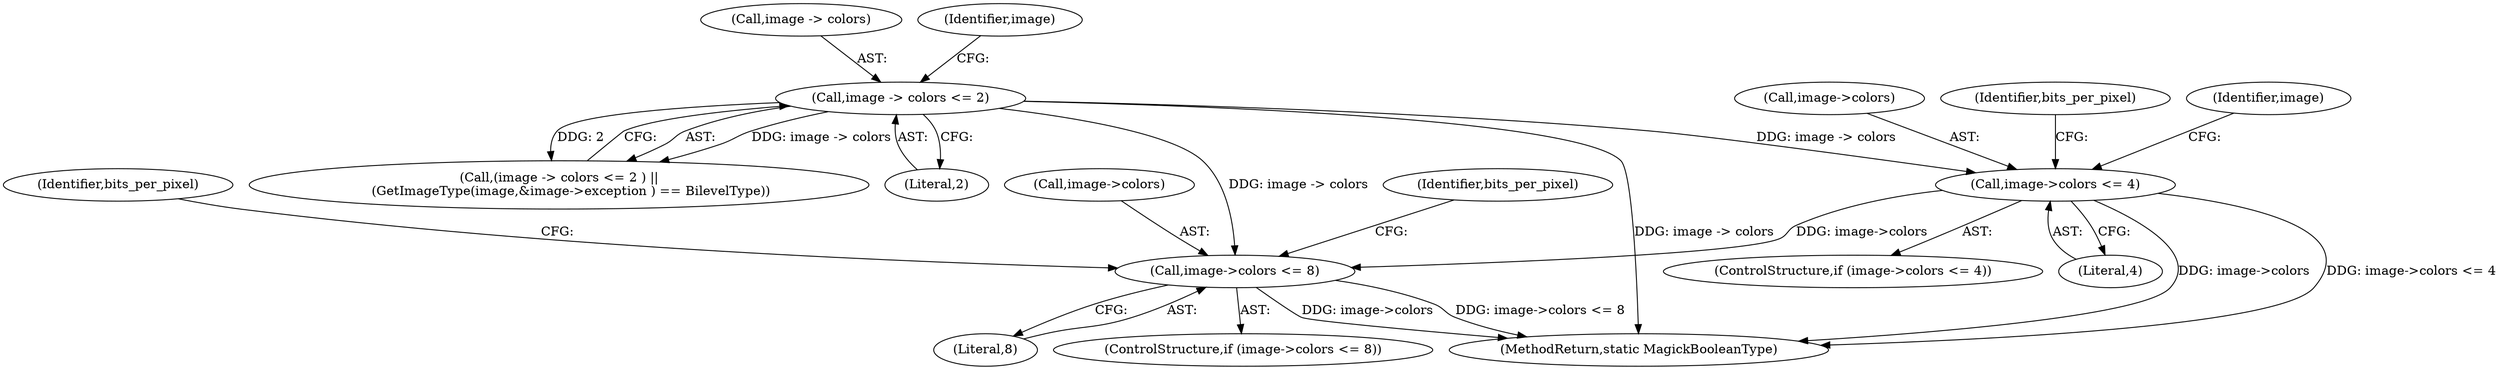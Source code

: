digraph "0_ImageMagick_424d40ebfcde48bb872eba75179d3d73704fdf1f_0@pointer" {
"1000213" [label="(Call,image->colors <= 4)"];
"1000194" [label="(Call,image -> colors <= 2)"];
"1000224" [label="(Call,image->colors <= 8)"];
"1000193" [label="(Call,(image -> colors <= 2 ) ||\n      (GetImageType(image,&image->exception ) == BilevelType))"];
"1000214" [label="(Call,image->colors)"];
"1000212" [label="(ControlStructure,if (image->colors <= 4))"];
"1000217" [label="(Literal,4)"];
"1000220" [label="(Identifier,bits_per_pixel)"];
"1000224" [label="(Call,image->colors <= 8)"];
"1000195" [label="(Call,image -> colors)"];
"1000223" [label="(ControlStructure,if (image->colors <= 8))"];
"1000228" [label="(Literal,8)"];
"1000236" [label="(Identifier,bits_per_pixel)"];
"1000201" [label="(Identifier,image)"];
"1001223" [label="(MethodReturn,static MagickBooleanType)"];
"1000226" [label="(Identifier,image)"];
"1000198" [label="(Literal,2)"];
"1000225" [label="(Call,image->colors)"];
"1000231" [label="(Identifier,bits_per_pixel)"];
"1000194" [label="(Call,image -> colors <= 2)"];
"1000213" [label="(Call,image->colors <= 4)"];
"1000213" -> "1000212"  [label="AST: "];
"1000213" -> "1000217"  [label="CFG: "];
"1000214" -> "1000213"  [label="AST: "];
"1000217" -> "1000213"  [label="AST: "];
"1000220" -> "1000213"  [label="CFG: "];
"1000226" -> "1000213"  [label="CFG: "];
"1000213" -> "1001223"  [label="DDG: image->colors"];
"1000213" -> "1001223"  [label="DDG: image->colors <= 4"];
"1000194" -> "1000213"  [label="DDG: image -> colors"];
"1000213" -> "1000224"  [label="DDG: image->colors"];
"1000194" -> "1000193"  [label="AST: "];
"1000194" -> "1000198"  [label="CFG: "];
"1000195" -> "1000194"  [label="AST: "];
"1000198" -> "1000194"  [label="AST: "];
"1000201" -> "1000194"  [label="CFG: "];
"1000193" -> "1000194"  [label="CFG: "];
"1000194" -> "1001223"  [label="DDG: image -> colors"];
"1000194" -> "1000193"  [label="DDG: image -> colors"];
"1000194" -> "1000193"  [label="DDG: 2"];
"1000194" -> "1000224"  [label="DDG: image -> colors"];
"1000224" -> "1000223"  [label="AST: "];
"1000224" -> "1000228"  [label="CFG: "];
"1000225" -> "1000224"  [label="AST: "];
"1000228" -> "1000224"  [label="AST: "];
"1000231" -> "1000224"  [label="CFG: "];
"1000236" -> "1000224"  [label="CFG: "];
"1000224" -> "1001223"  [label="DDG: image->colors"];
"1000224" -> "1001223"  [label="DDG: image->colors <= 8"];
}
